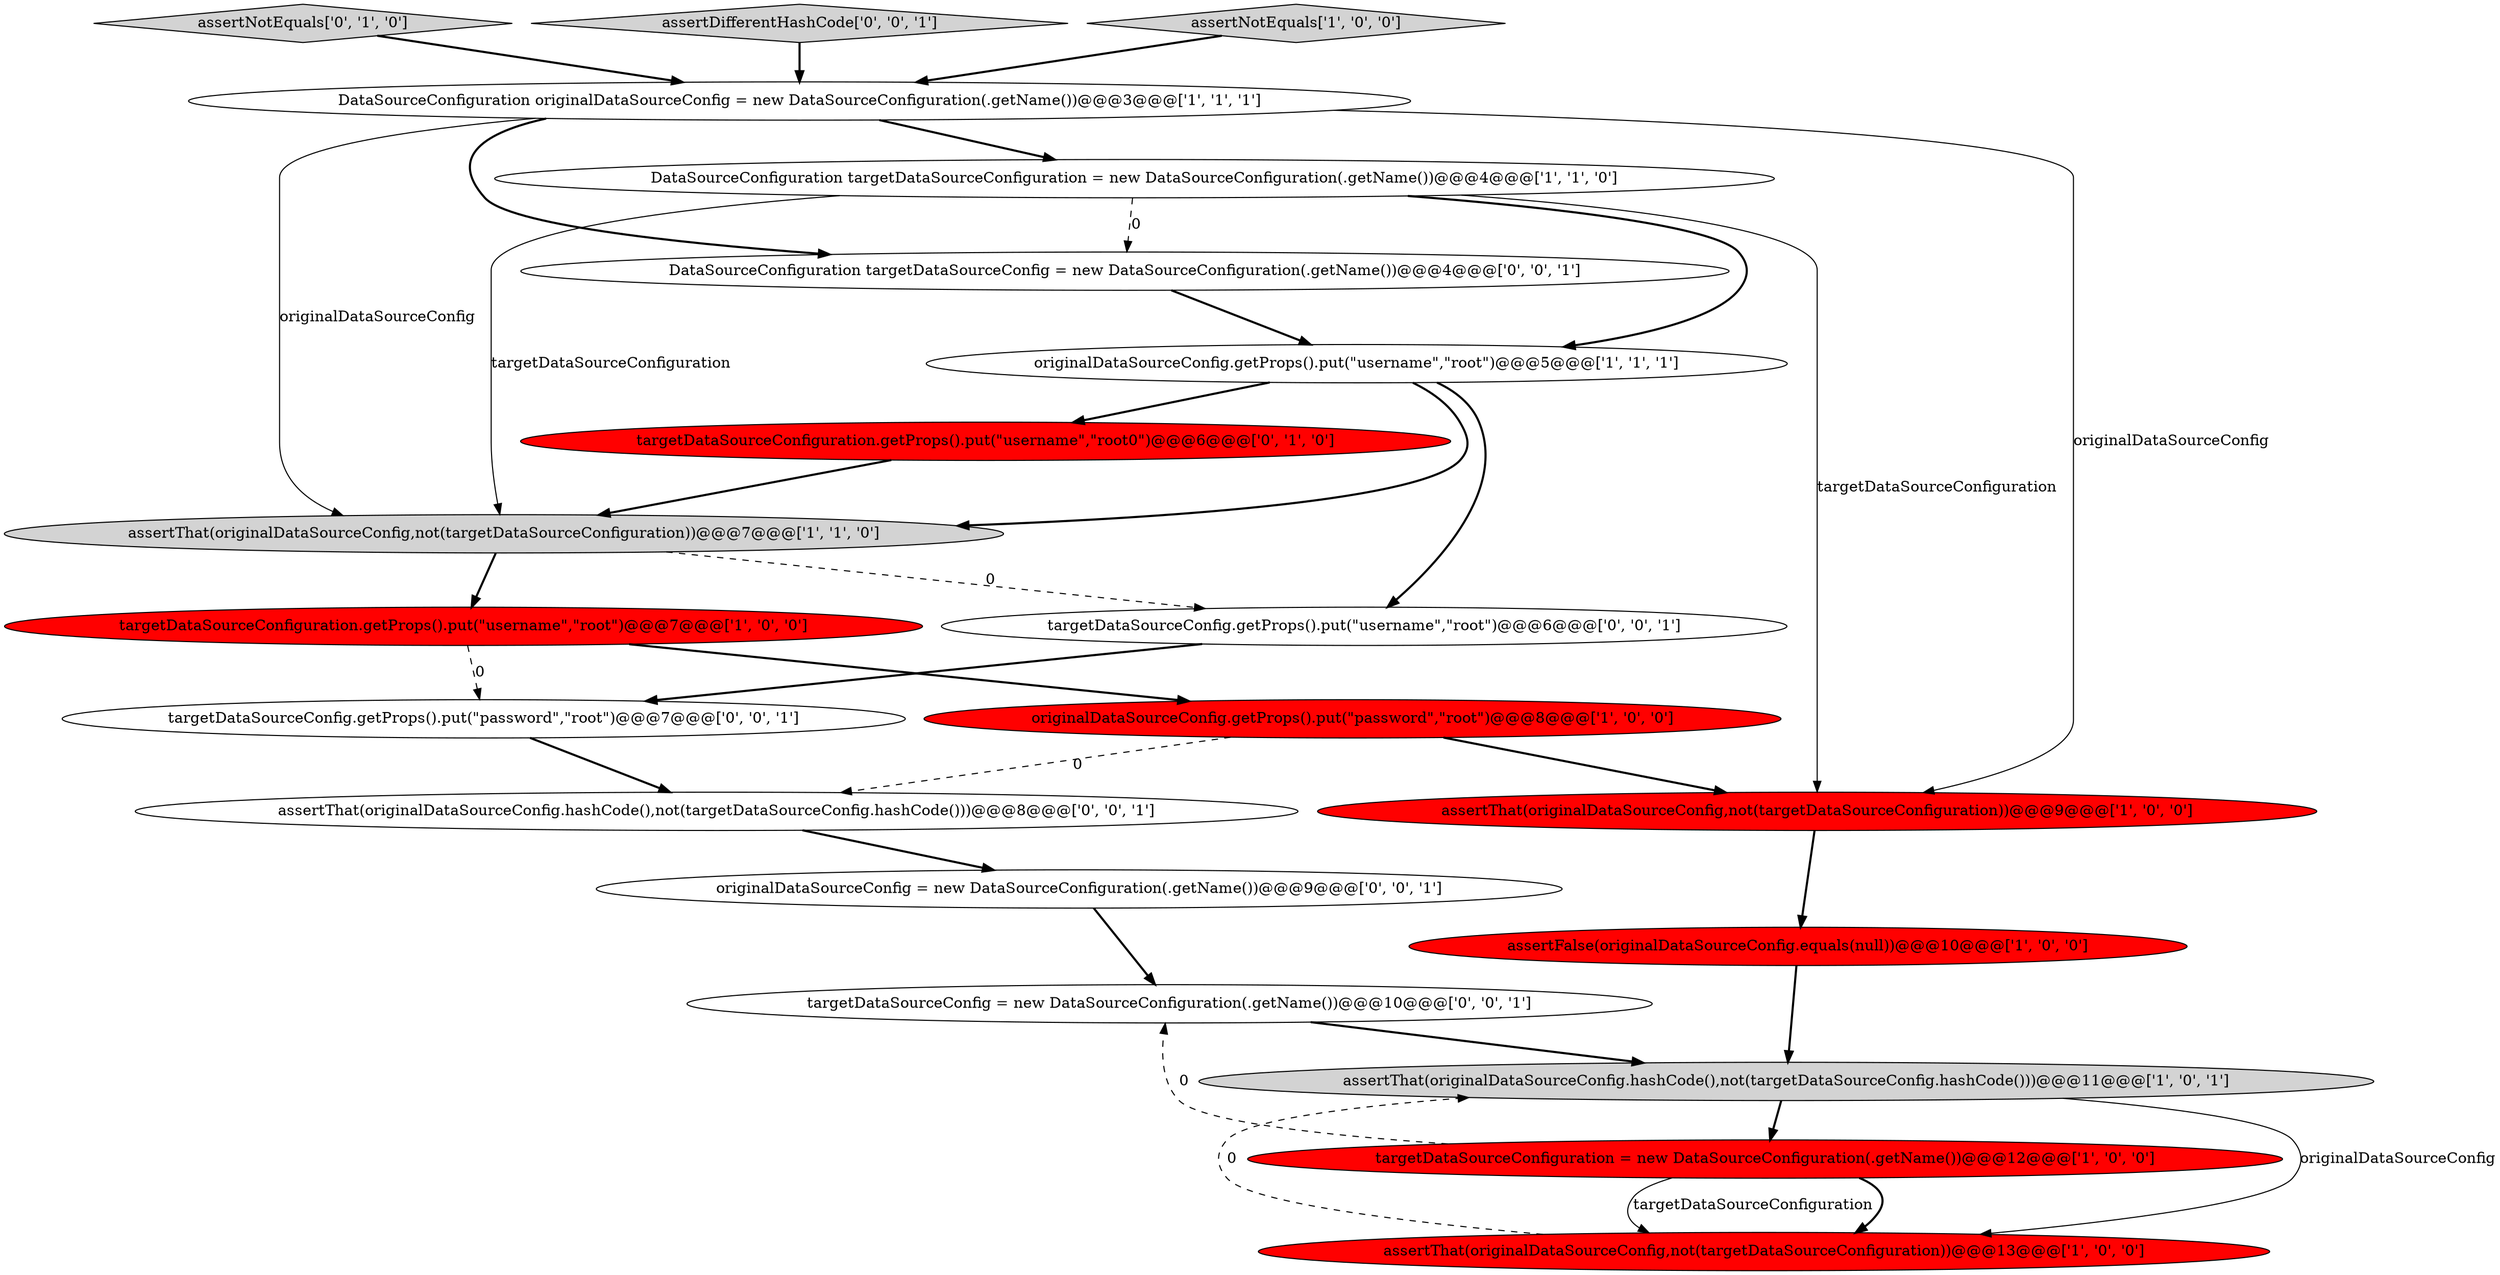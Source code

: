 digraph {
16 [style = filled, label = "targetDataSourceConfig = new DataSourceConfiguration(.getName())@@@10@@@['0', '0', '1']", fillcolor = white, shape = ellipse image = "AAA0AAABBB3BBB"];
5 [style = filled, label = "targetDataSourceConfiguration.getProps().put(\"username\",\"root\")@@@7@@@['1', '0', '0']", fillcolor = red, shape = ellipse image = "AAA1AAABBB1BBB"];
13 [style = filled, label = "assertNotEquals['0', '1', '0']", fillcolor = lightgray, shape = diamond image = "AAA0AAABBB2BBB"];
10 [style = filled, label = "assertThat(originalDataSourceConfig,not(targetDataSourceConfiguration))@@@13@@@['1', '0', '0']", fillcolor = red, shape = ellipse image = "AAA1AAABBB1BBB"];
15 [style = filled, label = "assertThat(originalDataSourceConfig.hashCode(),not(targetDataSourceConfig.hashCode()))@@@8@@@['0', '0', '1']", fillcolor = white, shape = ellipse image = "AAA0AAABBB3BBB"];
3 [style = filled, label = "DataSourceConfiguration targetDataSourceConfiguration = new DataSourceConfiguration(.getName())@@@4@@@['1', '1', '0']", fillcolor = white, shape = ellipse image = "AAA0AAABBB1BBB"];
2 [style = filled, label = "assertThat(originalDataSourceConfig.hashCode(),not(targetDataSourceConfig.hashCode()))@@@11@@@['1', '0', '1']", fillcolor = lightgray, shape = ellipse image = "AAA0AAABBB1BBB"];
18 [style = filled, label = "targetDataSourceConfig.getProps().put(\"username\",\"root\")@@@6@@@['0', '0', '1']", fillcolor = white, shape = ellipse image = "AAA0AAABBB3BBB"];
17 [style = filled, label = "assertDifferentHashCode['0', '0', '1']", fillcolor = lightgray, shape = diamond image = "AAA0AAABBB3BBB"];
4 [style = filled, label = "assertThat(originalDataSourceConfig,not(targetDataSourceConfiguration))@@@9@@@['1', '0', '0']", fillcolor = red, shape = ellipse image = "AAA1AAABBB1BBB"];
20 [style = filled, label = "targetDataSourceConfig.getProps().put(\"password\",\"root\")@@@7@@@['0', '0', '1']", fillcolor = white, shape = ellipse image = "AAA0AAABBB3BBB"];
14 [style = filled, label = "DataSourceConfiguration targetDataSourceConfig = new DataSourceConfiguration(.getName())@@@4@@@['0', '0', '1']", fillcolor = white, shape = ellipse image = "AAA0AAABBB3BBB"];
6 [style = filled, label = "assertFalse(originalDataSourceConfig.equals(null))@@@10@@@['1', '0', '0']", fillcolor = red, shape = ellipse image = "AAA1AAABBB1BBB"];
11 [style = filled, label = "assertNotEquals['1', '0', '0']", fillcolor = lightgray, shape = diamond image = "AAA0AAABBB1BBB"];
1 [style = filled, label = "originalDataSourceConfig.getProps().put(\"username\",\"root\")@@@5@@@['1', '1', '1']", fillcolor = white, shape = ellipse image = "AAA0AAABBB1BBB"];
12 [style = filled, label = "targetDataSourceConfiguration.getProps().put(\"username\",\"root0\")@@@6@@@['0', '1', '0']", fillcolor = red, shape = ellipse image = "AAA1AAABBB2BBB"];
19 [style = filled, label = "originalDataSourceConfig = new DataSourceConfiguration(.getName())@@@9@@@['0', '0', '1']", fillcolor = white, shape = ellipse image = "AAA0AAABBB3BBB"];
7 [style = filled, label = "assertThat(originalDataSourceConfig,not(targetDataSourceConfiguration))@@@7@@@['1', '1', '0']", fillcolor = lightgray, shape = ellipse image = "AAA0AAABBB1BBB"];
0 [style = filled, label = "originalDataSourceConfig.getProps().put(\"password\",\"root\")@@@8@@@['1', '0', '0']", fillcolor = red, shape = ellipse image = "AAA1AAABBB1BBB"];
9 [style = filled, label = "targetDataSourceConfiguration = new DataSourceConfiguration(.getName())@@@12@@@['1', '0', '0']", fillcolor = red, shape = ellipse image = "AAA1AAABBB1BBB"];
8 [style = filled, label = "DataSourceConfiguration originalDataSourceConfig = new DataSourceConfiguration(.getName())@@@3@@@['1', '1', '1']", fillcolor = white, shape = ellipse image = "AAA0AAABBB1BBB"];
17->8 [style = bold, label=""];
9->16 [style = dashed, label="0"];
7->18 [style = dashed, label="0"];
3->1 [style = bold, label=""];
4->6 [style = bold, label=""];
8->3 [style = bold, label=""];
8->14 [style = bold, label=""];
3->7 [style = solid, label="targetDataSourceConfiguration"];
0->15 [style = dashed, label="0"];
1->18 [style = bold, label=""];
2->9 [style = bold, label=""];
9->10 [style = bold, label=""];
16->2 [style = bold, label=""];
15->19 [style = bold, label=""];
1->7 [style = bold, label=""];
10->2 [style = dashed, label="0"];
12->7 [style = bold, label=""];
14->1 [style = bold, label=""];
5->20 [style = dashed, label="0"];
19->16 [style = bold, label=""];
6->2 [style = bold, label=""];
9->10 [style = solid, label="targetDataSourceConfiguration"];
18->20 [style = bold, label=""];
7->5 [style = bold, label=""];
2->10 [style = solid, label="originalDataSourceConfig"];
5->0 [style = bold, label=""];
0->4 [style = bold, label=""];
1->12 [style = bold, label=""];
11->8 [style = bold, label=""];
3->4 [style = solid, label="targetDataSourceConfiguration"];
8->4 [style = solid, label="originalDataSourceConfig"];
13->8 [style = bold, label=""];
3->14 [style = dashed, label="0"];
20->15 [style = bold, label=""];
8->7 [style = solid, label="originalDataSourceConfig"];
}
